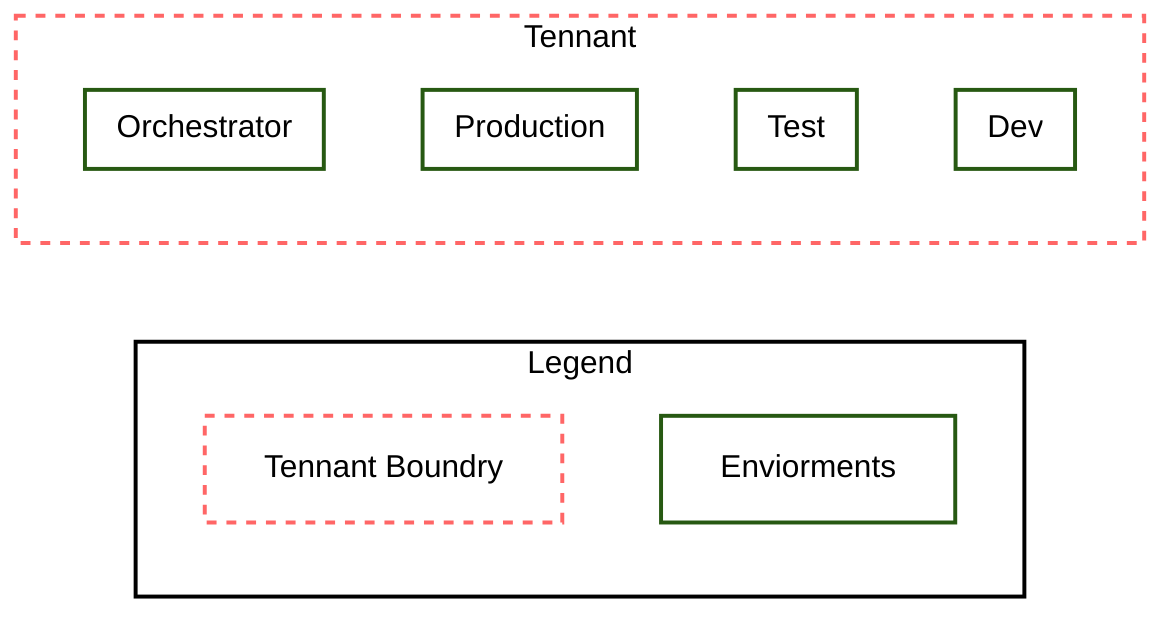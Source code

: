 flowchart LR
  subgraph Legend
  Tennant_Boundry["Tennant Boundry"]
  Enviorments
  end
  subgraph Tennant
  direction TB
     subgraph Dev
     end
    subgraph Test
     end
    subgraph Production
     end
    subgraph Orchestrator
     end
  end

style Tennant fill:#ffffff,stroke:#f66,stroke-width:2px,color:#000000,stroke-dasharray: 5 5
style Dev fill:#ffffff,stroke:#275912,stroke-width:2px,color:#000000: 5 5
style Test fill:#ffffff,stroke:#275912,stroke-width:2px,color:#000000: 5 5
style Production fill:#ffffff,stroke:#275912,stroke-width:2px,color:#000000: 5 5
style Orchestrator fill:#ffffff,stroke:#275912,stroke-width:2px,color:#000000: 5 5
style Legend fill:#ffffff,stroke:#000000,stroke-width:2px,color:#000000: 5 5
style Enviorments fill:#ffffff,stroke:#275912,stroke-width:2px,color:#000000: 5 5
style Tennant_Boundry fill:#ffffff,stroke:#f66,stroke-width:2px,color:#000000,stroke-dasharray: 5 5